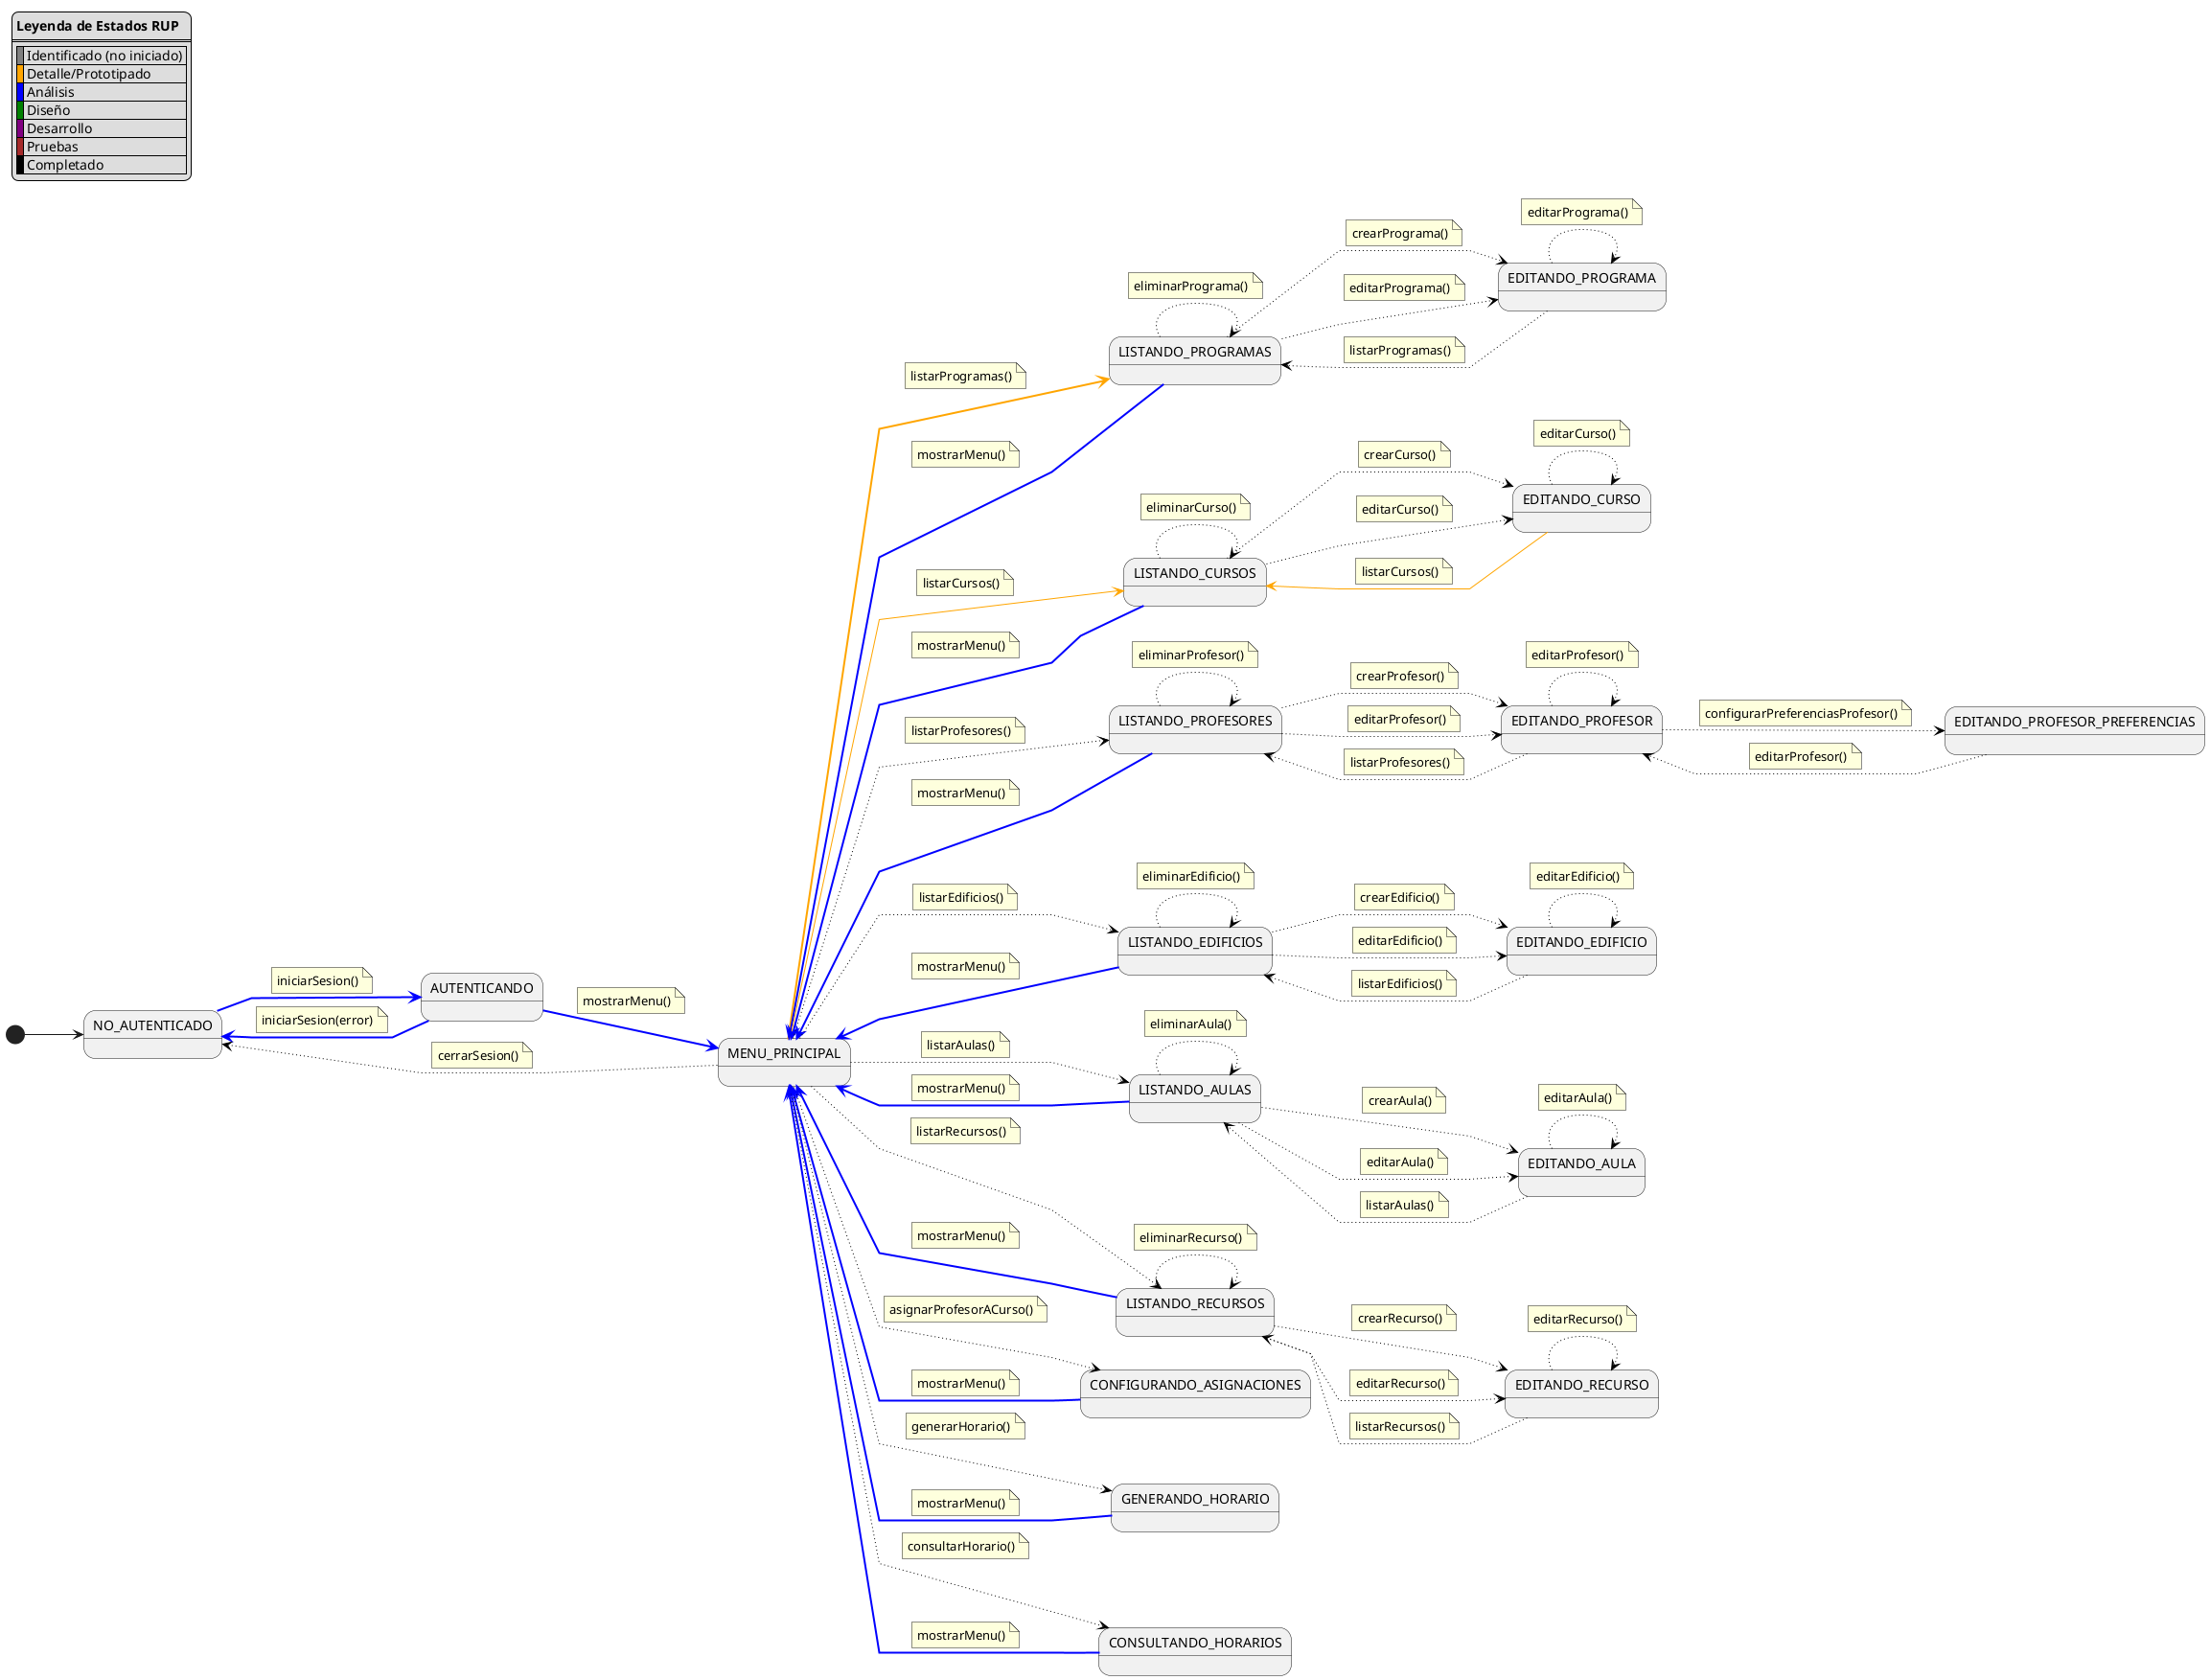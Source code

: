 @startuml diagrama-contexto-administrador

left to right direction
skinparam linetype polyline

legend top left
    **Leyenda de Estados RUP**
    ====
    |<#gray> | Identificado (no iniciado) |
    |<#orange>| Detalle/Prototipado |
    |<#blue>  | Análisis |
    |<#green> | Diseño |
    |<#purple>| Desarrollo |
    |<#brown> | Pruebas |
    |<#black> | Completado |
end legend

state "NO_AUTENTICADO" as NoAuth
state "AUTENTICANDO" as PreMenu
state "MENU_PRINCIPAL" as Menu

state "LISTANDO_PROGRAMAS" as ListProgramas
state "EDITANDO_PROGRAMA" as EditPrograma
state "LISTANDO_CURSOS" as ListCursos
state "EDITANDO_CURSO" as EditCurso
state "LISTANDO_PROFESORES" as ListProfesores
state "EDITANDO_PROFESOR" as EditProfesor
state "EDITANDO_PROFESOR_PREFERENCIAS" as EditProfesorPreferencias
state "LISTANDO_EDIFICIOS" as ListEdificios
state "EDITANDO_EDIFICIO" as EditEdificio
state "LISTANDO_AULAS" as ListAulas
state "EDITANDO_AULA" as EditAula
state "LISTANDO_RECURSOS" as ListRecursos
state "EDITANDO_RECURSO" as EditRecurso

state "CONFIGURANDO_ASIGNACIONES" as Asignaciones
state "GENERANDO_HORARIO" as Generacion
state "CONSULTANDO_HORARIOS" as Consulta

[*] --> NoAuth

PreMenu -[#blue,thickness=2]-> NoAuth
    note on link
        iniciarSesion(error)
    end note

NoAuth -[#blue,thickness=2]-> PreMenu
    note on link
        iniciarSesion()
    end note

PreMenu -[#blue,thickness=2]-> Menu
    note on link
        mostrarMenu()
    end note

Menu -[#black,dotted]-> NoAuth
    note on link
        cerrarSesion()
    end note

Menu -[#orange,thickness=2]-> ListProgramas
    note on link
        listarProgramas()
    end note

Menu -[#orange,thickness=1]-> ListCursos
    note on link
        listarCursos()
    end note

Menu -[#black,dotted]-> ListProfesores
    note on link
        listarProfesores()
    end note

Menu -[#black,dotted]-> ListEdificios
    note on link
        listarEdificios()
    end note

Menu -[#black,dotted]-> ListAulas
    note on link
        listarAulas()
    end note

Menu -[#black,dotted]-> ListRecursos
    note on link
        listarRecursos()
    end note

Menu -[#black,dotted]-> Asignaciones
    note on link
        asignarProfesorACurso()
    end note

Menu -[#black,dotted]-> Generacion
    note on link
        generarHorario()
    end note

Menu -[#black,dotted]-> Consulta
    note on link
        consultarHorario()
    end note

ListProgramas -[#black,dotted]-> EditPrograma
    note on link
        crearPrograma()
    end note

ListProgramas -[#black,dotted]-> EditPrograma
    note on link
        editarPrograma()
    end note

ListProgramas -[#black,dotted]-> ListProgramas
    note on link
        eliminarPrograma()
    end note

EditPrograma -[#black,dotted]-> EditPrograma
    note on link
        editarPrograma()
    end note

EditPrograma -[#black,dotted]-> ListProgramas
    note on link
        listarProgramas()
    end note

ListCursos -[#black,dotted]-> EditCurso
    note on link
        crearCurso()
    end note

ListCursos -[#black,dotted]-> EditCurso
    note on link
        editarCurso()
    end note

ListCursos -[#black,dotted]-> ListCursos
    note on link
        eliminarCurso()
    end note

EditCurso -[#black,dotted]-> EditCurso
    note on link
        editarCurso()
    end note

EditCurso -[#orange,thickness=1]-> ListCursos
    note on link
        listarCursos()
    end note

ListProfesores -[#black,dotted]-> EditProfesor
    note on link
        crearProfesor()
    end note

ListProfesores -[#black,dotted]-> EditProfesor
    note on link
        editarProfesor()
    end note

ListProfesores -[#black,dotted]-> ListProfesores
    note on link
        eliminarProfesor()
    end note

EditProfesor -[#black,dotted]-> EditProfesor
    note on link
        editarProfesor()
    end note

EditProfesor -[#black,dotted]-> EditProfesorPreferencias
    note on link
        configurarPreferenciasProfesor()
    end note

EditProfesorPreferencias -[#black,dotted]-> EditProfesor
    note on link
        editarProfesor()
    end note
    
EditProfesor -[#black,dotted]-> ListProfesores
    note on link
        listarProfesores()
    end note

ListEdificios -[#black,dotted]-> EditEdificio
    note on link
        crearEdificio()
    end note

ListEdificios -[#black,dotted]-> EditEdificio
    note on link
        editarEdificio()
    end note

ListEdificios -[#black,dotted]-> ListEdificios
    note on link
        eliminarEdificio()
    end note

EditEdificio -[#black,dotted]-> EditEdificio
    note on link
        editarEdificio()
    end note

EditEdificio -[#black,dotted]-> ListEdificios
    note on link
        listarEdificios()
    end note

ListAulas -[#black,dotted]-> EditAula
    note on link
        crearAula()
    end note

ListAulas -[#black,dotted]-> EditAula
    note on link
        editarAula()
    end note

ListAulas -[#black,dotted]-> ListAulas
    note on link
        eliminarAula()
    end note

EditAula -[#black,dotted]-> EditAula
    note on link
        editarAula()
    end note

EditAula -[#black,dotted]-> ListAulas
    note on link
        listarAulas()
    end note

ListRecursos -[#black,dotted]-> EditRecurso
    note on link
        crearRecurso()
    end note

ListRecursos -[#black,dotted]-> EditRecurso
    note on link
        editarRecurso()
    end note

ListRecursos -[#black,dotted]-> ListRecursos
    note on link
        eliminarRecurso()
    end note

EditRecurso -[#black,dotted]-> EditRecurso
    note on link
        editarRecurso()
    end note

EditRecurso -[#black,dotted]-> ListRecursos
    note on link
        listarRecursos()
    end note

ListProgramas -[#blue,thickness=2]-> Menu
    note on link
        mostrarMenu()
    end note

ListCursos -[#blue,thickness=2]-> Menu
    note on link
        mostrarMenu()
    end note

ListProfesores -[#blue,thickness=2]-> Menu
    note on link
        mostrarMenu()
    end note

ListEdificios -[#blue,thickness=2]-> Menu
    note on link
        mostrarMenu()
    end note

ListAulas -[#blue,thickness=2]-> Menu
    note on link
        mostrarMenu()
    end note

ListRecursos -[#blue,thickness=2]-> Menu
    note on link
        mostrarMenu()
    end note

Asignaciones -[#blue,thickness=2]-> Menu
    note on link
        mostrarMenu()
    end note

Generacion -[#blue,thickness=2]-> Menu
    note on link
        mostrarMenu()
    end note

Consulta -[#blue,thickness=2]-> Menu
    note on link
        mostrarMenu()
    end note

@enduml